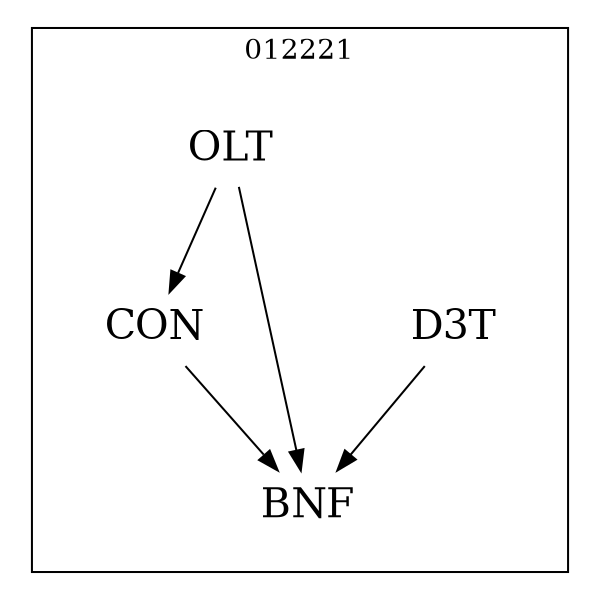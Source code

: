 strict digraph DAGS {
	size = "4,4!" ; ratio ="fill"; subgraph cluster_0{
			labeldoc = "t";
			label = "012221";node	[label= CON, shape = plaintext, fontsize=20] CON;node	[label= BNF, shape = plaintext, fontsize=20] BNF;node	[label= D3T, shape = plaintext, fontsize=20] D3T;node	[label= OLT, shape = plaintext, fontsize=20] OLT;
CON->BNF;
D3T->BNF;
OLT->CON;
OLT->BNF;
	}}